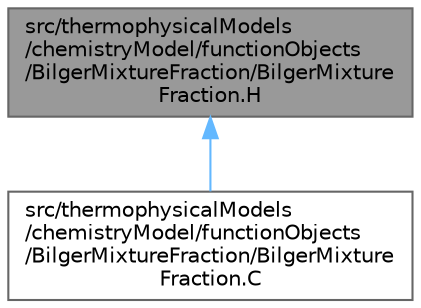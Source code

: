 digraph "src/thermophysicalModels/chemistryModel/functionObjects/BilgerMixtureFraction/BilgerMixtureFraction.H"
{
 // LATEX_PDF_SIZE
  bgcolor="transparent";
  edge [fontname=Helvetica,fontsize=10,labelfontname=Helvetica,labelfontsize=10];
  node [fontname=Helvetica,fontsize=10,shape=box,height=0.2,width=0.4];
  Node1 [id="Node000001",label="src/thermophysicalModels\l/chemistryModel/functionObjects\l/BilgerMixtureFraction/BilgerMixture\lFraction.H",height=0.2,width=0.4,color="gray40", fillcolor="grey60", style="filled", fontcolor="black",tooltip=" "];
  Node1 -> Node2 [id="edge1_Node000001_Node000002",dir="back",color="steelblue1",style="solid",tooltip=" "];
  Node2 [id="Node000002",label="src/thermophysicalModels\l/chemistryModel/functionObjects\l/BilgerMixtureFraction/BilgerMixture\lFraction.C",height=0.2,width=0.4,color="grey40", fillcolor="white", style="filled",URL="$BilgerMixtureFraction_8C.html",tooltip=" "];
}
